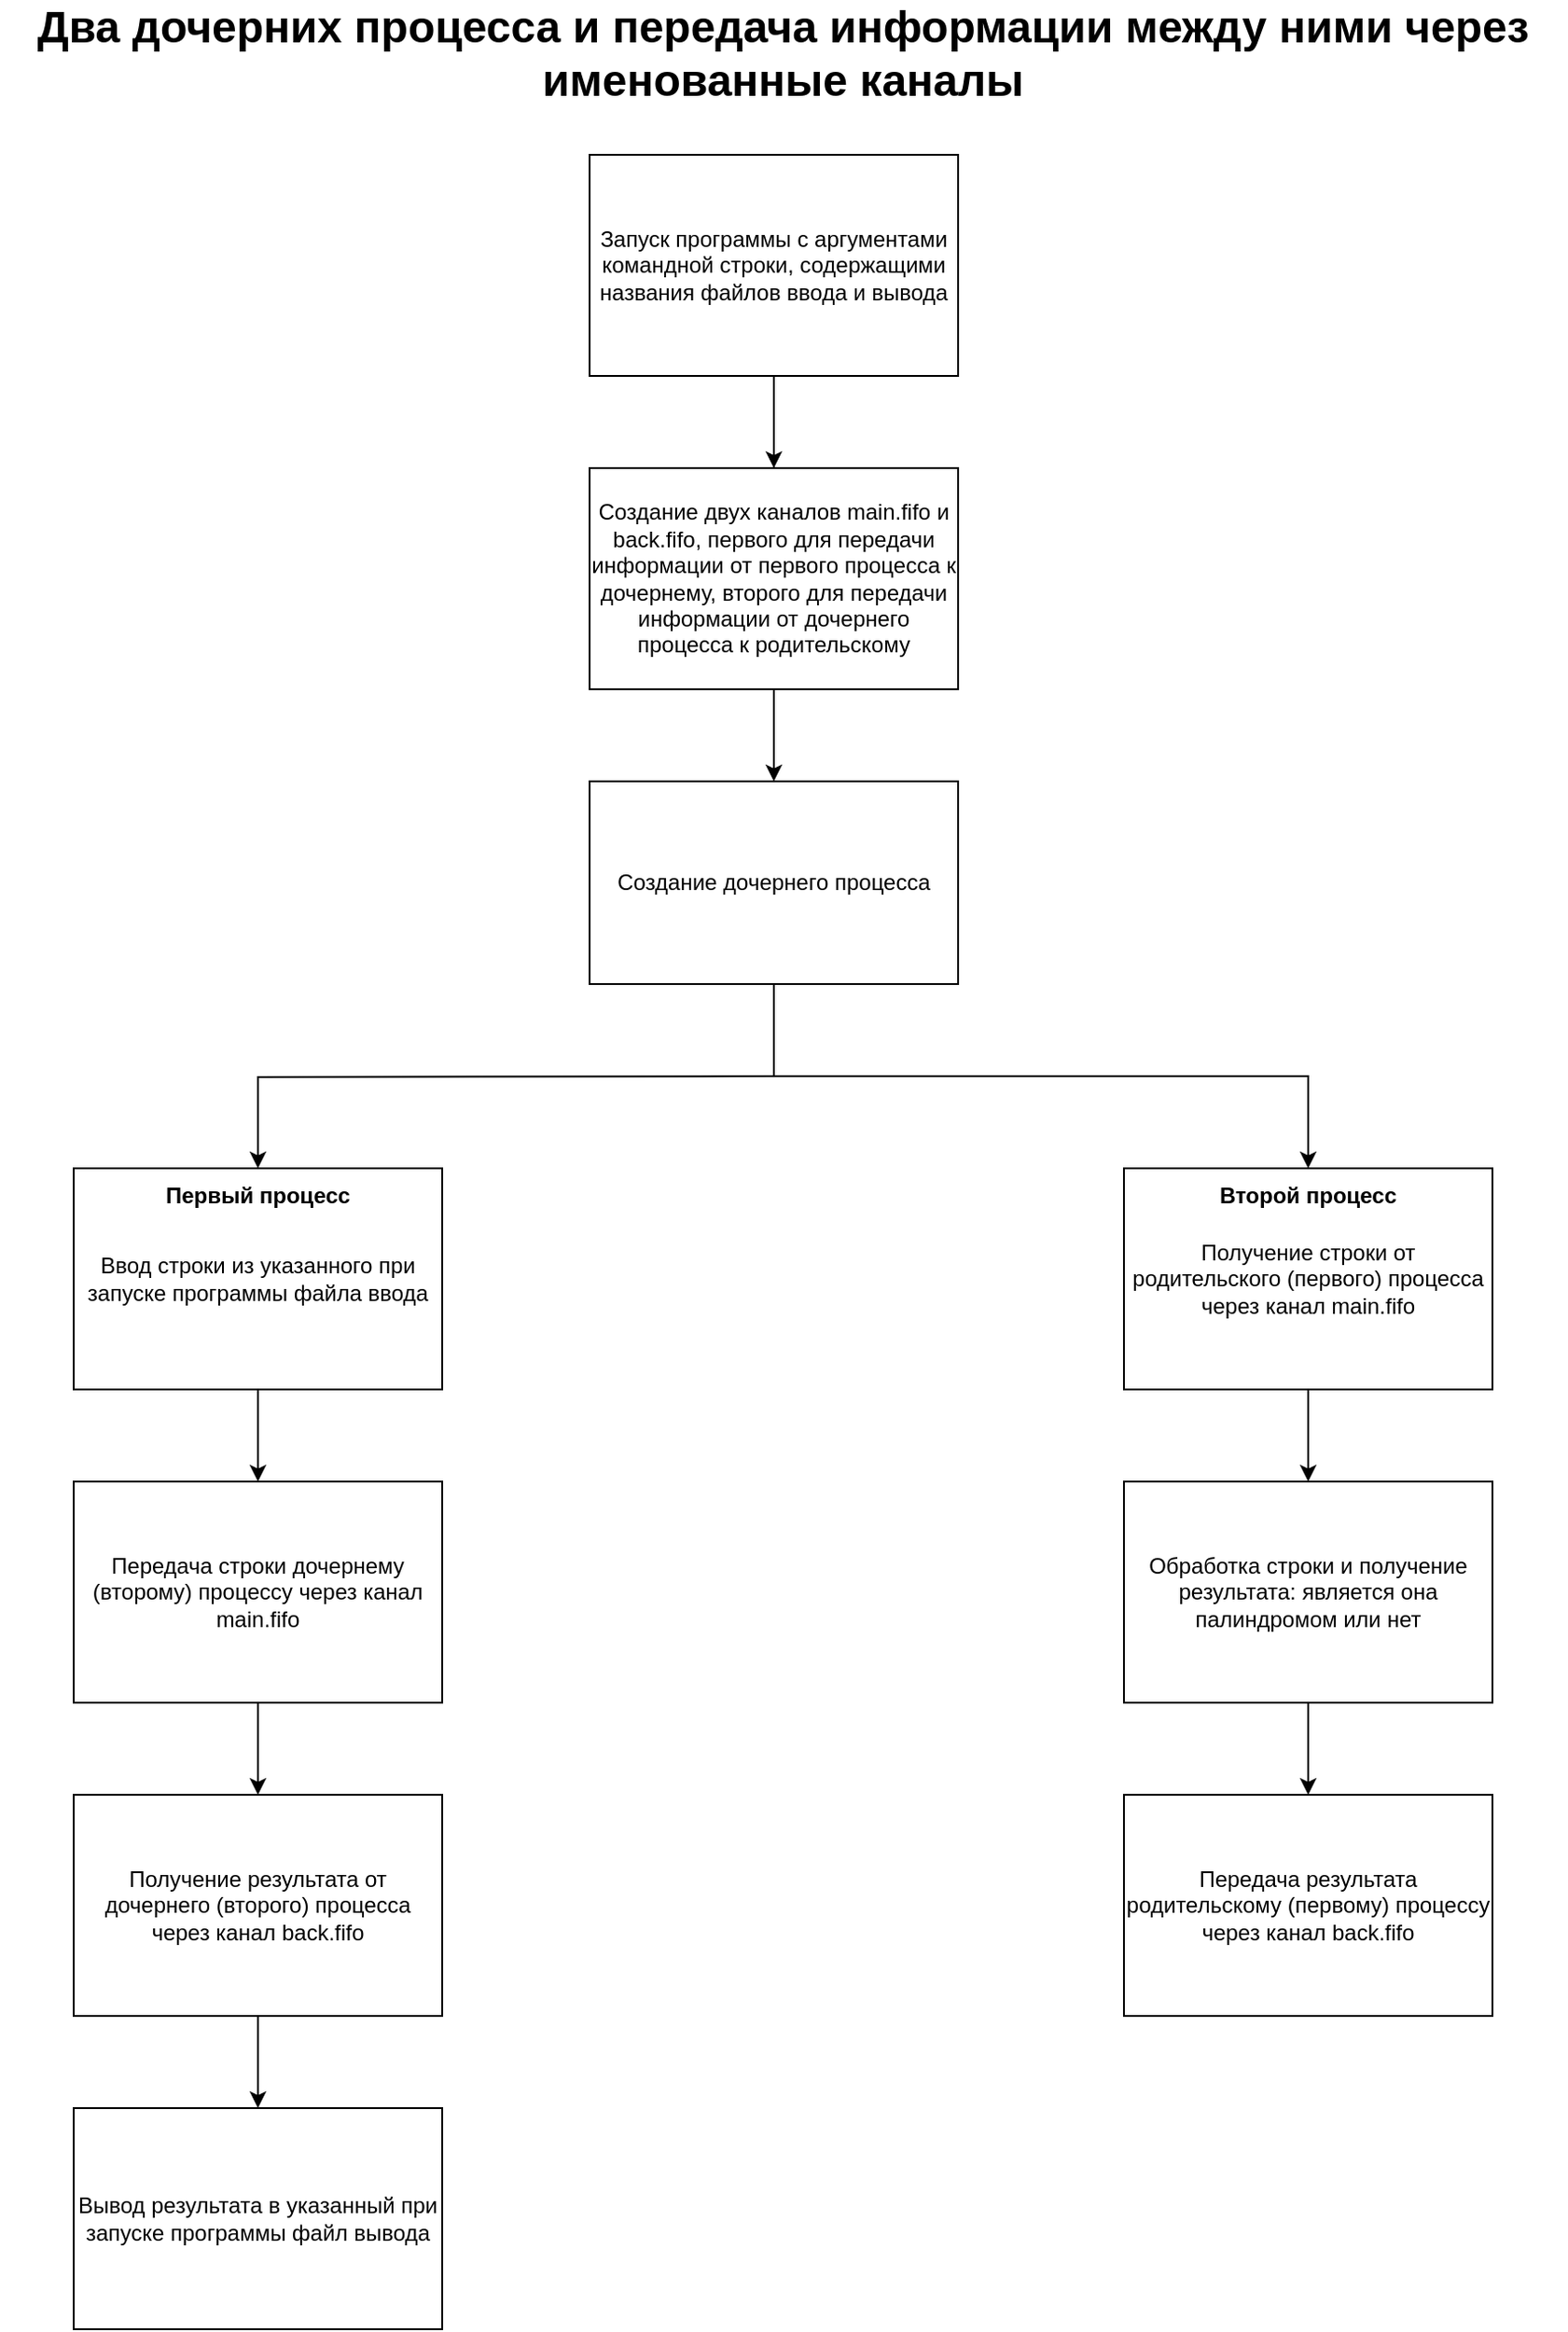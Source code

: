 <mxfile version="20.8.23" type="device"><diagram name="Page-1" id="AhbKG-8US44QilPmL90v"><mxGraphModel dx="1360" dy="795" grid="1" gridSize="10" guides="1" tooltips="1" connect="1" arrows="1" fold="1" page="1" pageScale="1" pageWidth="850" pageHeight="1100" background="#FFFFFF" math="0" shadow="0"><root><mxCell id="0"/><mxCell id="1" parent="0"/><mxCell id="0KS9gUDx6JuKyA8XAG5w-5" style="edgeStyle=none;rounded=0;orthogonalLoop=1;jettySize=auto;html=1;exitX=0.5;exitY=1;exitDx=0;exitDy=0;entryX=0.5;entryY=0;entryDx=0;entryDy=0;fontSize=24;" edge="1" parent="1" source="0KS9gUDx6JuKyA8XAG5w-1" target="0KS9gUDx6JuKyA8XAG5w-4"><mxGeometry relative="1" as="geometry"/></mxCell><mxCell id="0KS9gUDx6JuKyA8XAG5w-8" style="edgeStyle=none;rounded=0;orthogonalLoop=1;jettySize=auto;html=1;exitX=0.5;exitY=1;exitDx=0;exitDy=0;entryX=0.5;entryY=0;entryDx=0;entryDy=0;fontSize=24;" edge="1" parent="1" source="0KS9gUDx6JuKyA8XAG5w-1" target="0KS9gUDx6JuKyA8XAG5w-7"><mxGeometry relative="1" as="geometry"/></mxCell><mxCell id="0KS9gUDx6JuKyA8XAG5w-1" value="Запуск программы с аргументами командной строки, содержащими названия файлов ввода и вывода" style="rounded=0;whiteSpace=wrap;html=1;" vertex="1" parent="1"><mxGeometry x="320" y="120" width="200" height="120" as="geometry"/></mxCell><mxCell id="0KS9gUDx6JuKyA8XAG5w-3" value="Два дочерних процесса и передача информации между ними через именованные каналы" style="text;html=1;strokeColor=none;fillColor=none;align=center;verticalAlign=middle;whiteSpace=wrap;rounded=0;fontSize=24;fontStyle=1" vertex="1" parent="1"><mxGeometry y="50" width="850" height="30" as="geometry"/></mxCell><mxCell id="0KS9gUDx6JuKyA8XAG5w-34" style="edgeStyle=orthogonalEdgeStyle;rounded=0;orthogonalLoop=1;jettySize=auto;html=1;exitX=0.5;exitY=1;exitDx=0;exitDy=0;fontSize=12;" edge="1" parent="1" source="0KS9gUDx6JuKyA8XAG5w-4" target="0KS9gUDx6JuKyA8XAG5w-18"><mxGeometry relative="1" as="geometry"/></mxCell><mxCell id="0KS9gUDx6JuKyA8XAG5w-4" value="Создание дочернего процесса" style="rounded=0;whiteSpace=wrap;html=1;" vertex="1" parent="1"><mxGeometry x="320" y="460" width="200" height="110" as="geometry"/></mxCell><mxCell id="0KS9gUDx6JuKyA8XAG5w-17" style="edgeStyle=none;rounded=0;orthogonalLoop=1;jettySize=auto;html=1;exitX=0.5;exitY=1;exitDx=0;exitDy=0;entryX=0.5;entryY=0;entryDx=0;entryDy=0;fontSize=12;" edge="1" parent="1" source="0KS9gUDx6JuKyA8XAG5w-6" target="0KS9gUDx6JuKyA8XAG5w-16"><mxGeometry relative="1" as="geometry"/></mxCell><mxCell id="0KS9gUDx6JuKyA8XAG5w-6" value="Ввод строки из указанного при запуске программы файла ввода" style="rounded=0;whiteSpace=wrap;html=1;" vertex="1" parent="1"><mxGeometry x="40" y="670" width="200" height="120" as="geometry"/></mxCell><mxCell id="0KS9gUDx6JuKyA8XAG5w-7" value="&lt;div&gt;Создание двух каналов main.fifo и back.fifo, первого для передачи информации от первого процесса к дочернему, второго для передачи информации от дочернего процесса к родительскому&lt;/div&gt;" style="rounded=0;whiteSpace=wrap;html=1;" vertex="1" parent="1"><mxGeometry x="320" y="290" width="200" height="120" as="geometry"/></mxCell><mxCell id="0KS9gUDx6JuKyA8XAG5w-9" style="edgeStyle=orthogonalEdgeStyle;rounded=0;orthogonalLoop=1;jettySize=auto;html=1;exitX=0.5;exitY=1;exitDx=0;exitDy=0;fontSize=24;startArrow=none;" edge="1" parent="1" target="0KS9gUDx6JuKyA8XAG5w-6"><mxGeometry relative="1" as="geometry"><mxPoint x="420" y="620" as="sourcePoint"/></mxGeometry></mxCell><mxCell id="0KS9gUDx6JuKyA8XAG5w-12" value="&lt;div&gt;Первый процесс&lt;/div&gt;" style="text;html=1;strokeColor=none;fillColor=none;align=center;verticalAlign=middle;whiteSpace=wrap;rounded=0;fontSize=12;fontStyle=1" vertex="1" parent="1"><mxGeometry x="85" y="670" width="110" height="30" as="geometry"/></mxCell><mxCell id="0KS9gUDx6JuKyA8XAG5w-13" value="" style="edgeStyle=orthogonalEdgeStyle;rounded=0;orthogonalLoop=1;jettySize=auto;html=1;exitX=0.5;exitY=1;exitDx=0;exitDy=0;fontSize=24;endArrow=none;" edge="1" parent="1" source="0KS9gUDx6JuKyA8XAG5w-4"><mxGeometry relative="1" as="geometry"><mxPoint x="420" y="580" as="sourcePoint"/><mxPoint x="420" y="590" as="targetPoint"/></mxGeometry></mxCell><mxCell id="0KS9gUDx6JuKyA8XAG5w-24" style="edgeStyle=none;rounded=0;orthogonalLoop=1;jettySize=auto;html=1;entryX=0.5;entryY=0;entryDx=0;entryDy=0;fontSize=12;" edge="1" parent="1" target="0KS9gUDx6JuKyA8XAG5w-23"><mxGeometry relative="1" as="geometry"><mxPoint x="704" y="790" as="sourcePoint"/></mxGeometry></mxCell><mxCell id="0KS9gUDx6JuKyA8XAG5w-36" style="edgeStyle=none;rounded=0;orthogonalLoop=1;jettySize=auto;html=1;exitX=0.5;exitY=1;exitDx=0;exitDy=0;entryX=0.5;entryY=0;entryDx=0;entryDy=0;fontSize=12;" edge="1" parent="1" source="0KS9gUDx6JuKyA8XAG5w-16" target="0KS9gUDx6JuKyA8XAG5w-33"><mxGeometry relative="1" as="geometry"/></mxCell><mxCell id="0KS9gUDx6JuKyA8XAG5w-16" value="Передача строки дочернему (второму) процессу через канал main.fifo" style="rounded=0;whiteSpace=wrap;html=1;" vertex="1" parent="1"><mxGeometry x="40" y="840" width="200" height="120" as="geometry"/></mxCell><mxCell id="0KS9gUDx6JuKyA8XAG5w-18" value="&lt;div&gt;Второй процесс&lt;br&gt;&lt;/div&gt;" style="text;html=1;strokeColor=none;fillColor=none;align=center;verticalAlign=middle;whiteSpace=wrap;rounded=0;fontSize=12;fontStyle=1" vertex="1" parent="1"><mxGeometry x="655" y="670" width="110" height="30" as="geometry"/></mxCell><mxCell id="0KS9gUDx6JuKyA8XAG5w-27" style="edgeStyle=none;rounded=0;orthogonalLoop=1;jettySize=auto;html=1;exitX=0.5;exitY=1;exitDx=0;exitDy=0;entryX=0.5;entryY=0;entryDx=0;entryDy=0;fontSize=12;" edge="1" parent="1" source="0KS9gUDx6JuKyA8XAG5w-23" target="0KS9gUDx6JuKyA8XAG5w-26"><mxGeometry relative="1" as="geometry"/></mxCell><mxCell id="0KS9gUDx6JuKyA8XAG5w-23" value="Получение строки от родительского (первого) процесса через канал main.fifo" style="rounded=0;whiteSpace=wrap;html=1;" vertex="1" parent="1"><mxGeometry x="610" y="670" width="200" height="120" as="geometry"/></mxCell><mxCell id="0KS9gUDx6JuKyA8XAG5w-29" style="edgeStyle=none;rounded=0;orthogonalLoop=1;jettySize=auto;html=1;exitX=0.5;exitY=1;exitDx=0;exitDy=0;entryX=0.5;entryY=0;entryDx=0;entryDy=0;fontSize=12;" edge="1" parent="1" source="0KS9gUDx6JuKyA8XAG5w-26" target="0KS9gUDx6JuKyA8XAG5w-28"><mxGeometry relative="1" as="geometry"/></mxCell><mxCell id="0KS9gUDx6JuKyA8XAG5w-26" value="Обработка строки и получение результата: является она палиндромом или нет" style="rounded=0;whiteSpace=wrap;html=1;" vertex="1" parent="1"><mxGeometry x="610" y="840" width="200" height="120" as="geometry"/></mxCell><mxCell id="0KS9gUDx6JuKyA8XAG5w-28" value="&lt;div&gt;Передача результата родительскому (первому) процессу через канал back.fifo&lt;br&gt;&lt;/div&gt;" style="rounded=0;whiteSpace=wrap;html=1;" vertex="1" parent="1"><mxGeometry x="610" y="1010" width="200" height="120" as="geometry"/></mxCell><mxCell id="0KS9gUDx6JuKyA8XAG5w-38" style="edgeStyle=none;rounded=0;orthogonalLoop=1;jettySize=auto;html=1;exitX=0.5;exitY=1;exitDx=0;exitDy=0;entryX=0.5;entryY=0;entryDx=0;entryDy=0;fontSize=12;" edge="1" parent="1" source="0KS9gUDx6JuKyA8XAG5w-33" target="0KS9gUDx6JuKyA8XAG5w-37"><mxGeometry relative="1" as="geometry"/></mxCell><mxCell id="0KS9gUDx6JuKyA8XAG5w-33" value="Получение результата от дочернего (второго) процесса через канал back.fifo" style="rounded=0;whiteSpace=wrap;html=1;" vertex="1" parent="1"><mxGeometry x="40" y="1010" width="200" height="120" as="geometry"/></mxCell><mxCell id="0KS9gUDx6JuKyA8XAG5w-35" value="&lt;div&gt;Второй процесс&lt;br&gt;&lt;/div&gt;" style="text;html=1;strokeColor=none;fillColor=none;align=center;verticalAlign=middle;whiteSpace=wrap;rounded=0;fontSize=12;fontStyle=1" vertex="1" parent="1"><mxGeometry x="655" y="670" width="110" height="30" as="geometry"/></mxCell><mxCell id="0KS9gUDx6JuKyA8XAG5w-37" value="Вывод результата в указанный при запуске программы файл вывода" style="rounded=0;whiteSpace=wrap;html=1;" vertex="1" parent="1"><mxGeometry x="40" y="1180" width="200" height="120" as="geometry"/></mxCell></root></mxGraphModel></diagram></mxfile>